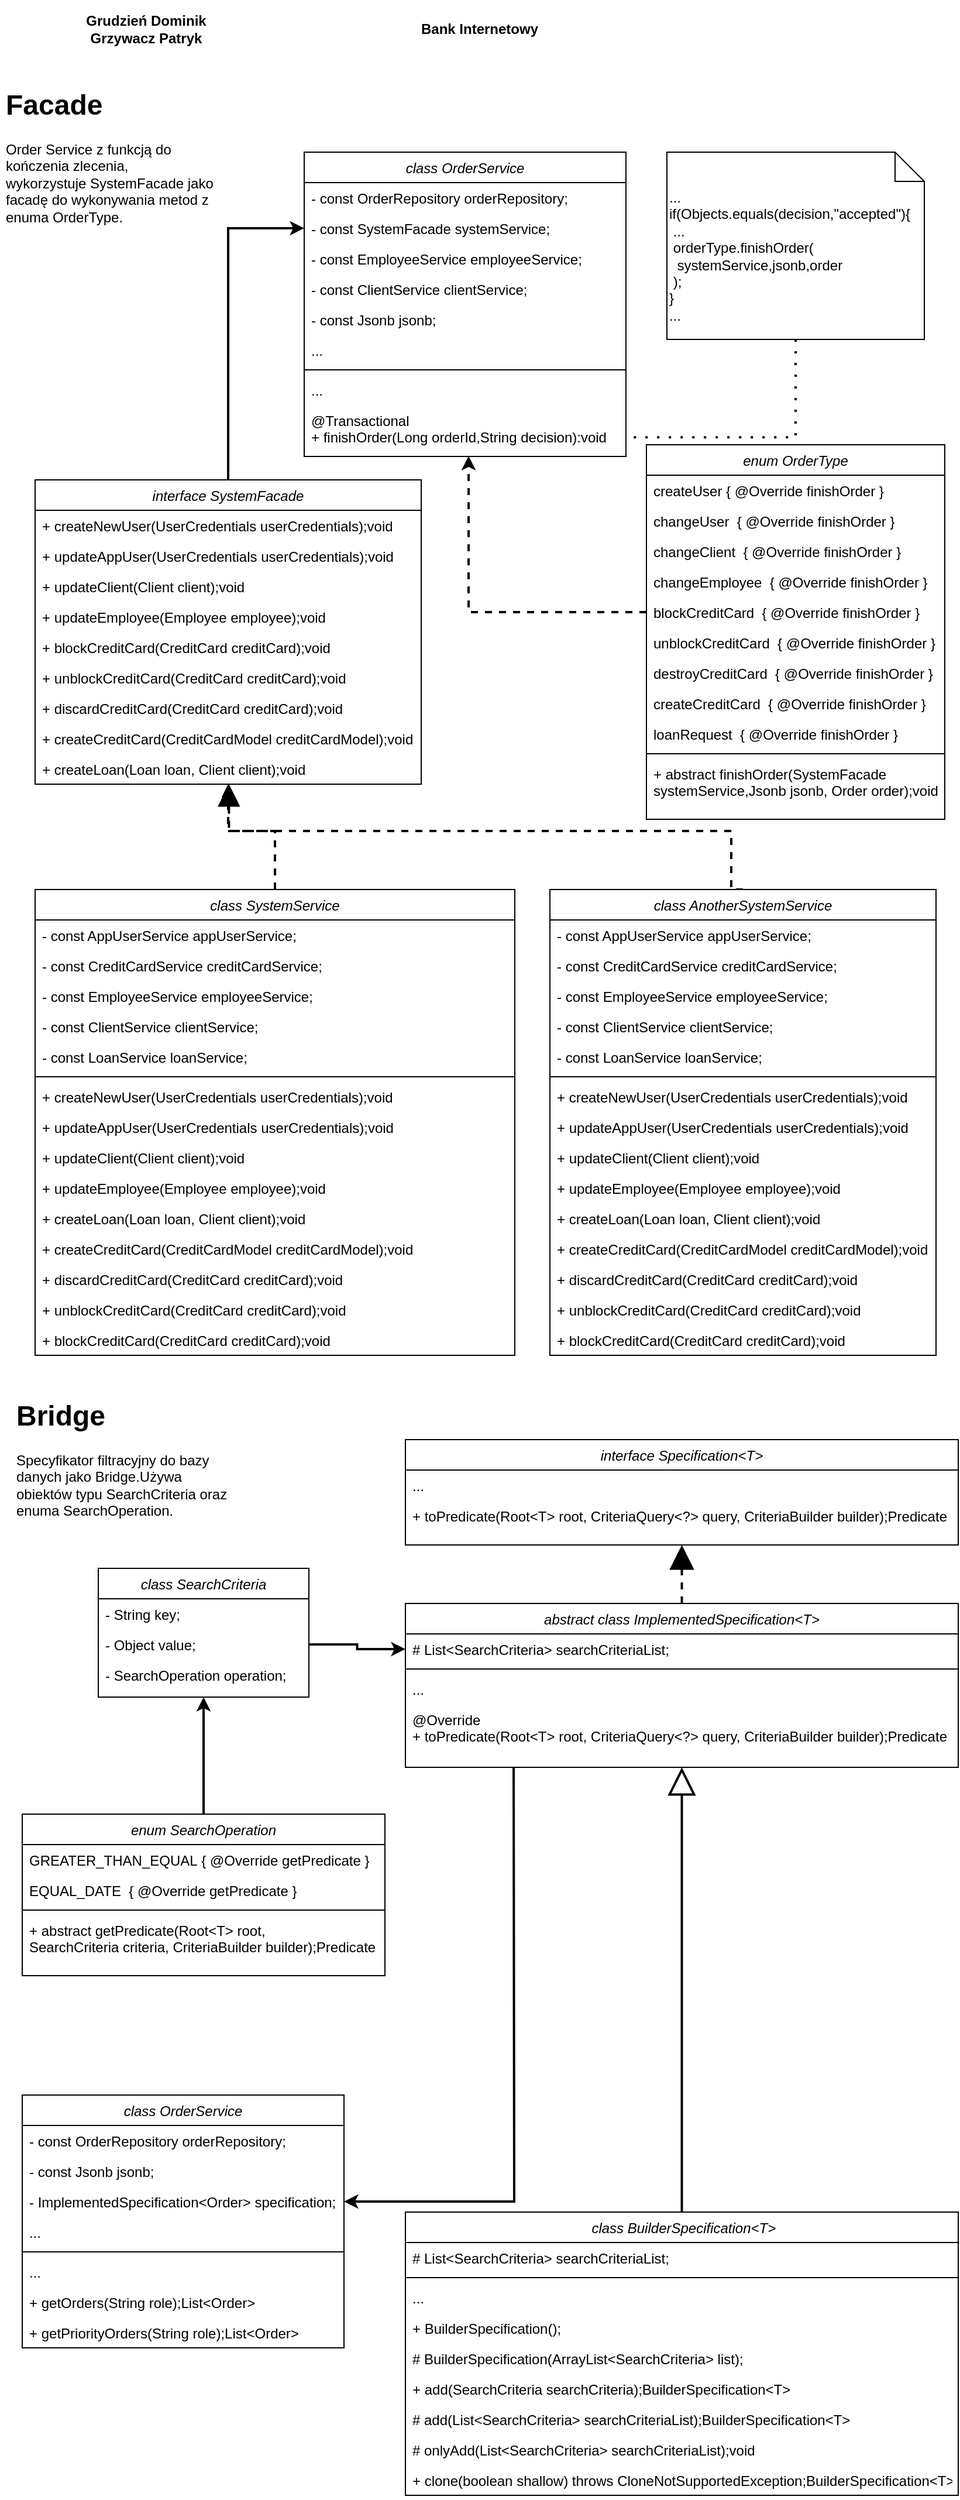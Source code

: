 <mxfile version="16.0.2" type="github">
  <diagram id="C5RBs43oDa-KdzZeNtuy" name="Page-1">
    <mxGraphModel dx="2496" dy="1354" grid="1" gridSize="10" guides="1" tooltips="1" connect="1" arrows="1" fold="1" page="1" pageScale="1" pageWidth="827" pageHeight="1169" math="0" shadow="0">
      <root>
        <mxCell id="WIyWlLk6GJQsqaUBKTNV-0" />
        <mxCell id="WIyWlLk6GJQsqaUBKTNV-1" parent="WIyWlLk6GJQsqaUBKTNV-0" />
        <mxCell id="zkfFHV4jXpPFQw0GAbJ--0" value="class OrderService" style="swimlane;fontStyle=2;align=center;verticalAlign=top;childLayout=stackLayout;horizontal=1;startSize=26;horizontalStack=0;resizeParent=1;resizeLast=0;collapsible=1;marginBottom=0;rounded=0;shadow=0;strokeWidth=1;" parent="WIyWlLk6GJQsqaUBKTNV-1" vertex="1">
          <mxGeometry x="260" y="130" width="275" height="260" as="geometry">
            <mxRectangle x="230" y="140" width="160" height="26" as="alternateBounds" />
          </mxGeometry>
        </mxCell>
        <mxCell id="zkfFHV4jXpPFQw0GAbJ--1" value="- const OrderRepository orderRepository;" style="text;align=left;verticalAlign=top;spacingLeft=4;spacingRight=4;overflow=hidden;rotatable=0;points=[[0,0.5],[1,0.5]];portConstraint=eastwest;" parent="zkfFHV4jXpPFQw0GAbJ--0" vertex="1">
          <mxGeometry y="26" width="275" height="26" as="geometry" />
        </mxCell>
        <mxCell id="zkfFHV4jXpPFQw0GAbJ--2" value="- const SystemFacade systemService;" style="text;align=left;verticalAlign=top;spacingLeft=4;spacingRight=4;overflow=hidden;rotatable=0;points=[[0,0.5],[1,0.5]];portConstraint=eastwest;rounded=0;shadow=0;html=0;" parent="zkfFHV4jXpPFQw0GAbJ--0" vertex="1">
          <mxGeometry y="52" width="275" height="26" as="geometry" />
        </mxCell>
        <mxCell id="zkfFHV4jXpPFQw0GAbJ--3" value="- const EmployeeService employeeService;" style="text;align=left;verticalAlign=top;spacingLeft=4;spacingRight=4;overflow=hidden;rotatable=0;points=[[0,0.5],[1,0.5]];portConstraint=eastwest;rounded=0;shadow=0;html=0;" parent="zkfFHV4jXpPFQw0GAbJ--0" vertex="1">
          <mxGeometry y="78" width="275" height="26" as="geometry" />
        </mxCell>
        <mxCell id="kX_GjEodEWjhaG923jzd-9" value="- const ClientService clientService;" style="text;align=left;verticalAlign=top;spacingLeft=4;spacingRight=4;overflow=hidden;rotatable=0;points=[[0,0.5],[1,0.5]];portConstraint=eastwest;rounded=0;shadow=0;html=0;" vertex="1" parent="zkfFHV4jXpPFQw0GAbJ--0">
          <mxGeometry y="104" width="275" height="26" as="geometry" />
        </mxCell>
        <mxCell id="kX_GjEodEWjhaG923jzd-10" value="- const Jsonb jsonb;" style="text;align=left;verticalAlign=top;spacingLeft=4;spacingRight=4;overflow=hidden;rotatable=0;points=[[0,0.5],[1,0.5]];portConstraint=eastwest;rounded=0;shadow=0;html=0;" vertex="1" parent="zkfFHV4jXpPFQw0GAbJ--0">
          <mxGeometry y="130" width="275" height="26" as="geometry" />
        </mxCell>
        <mxCell id="kX_GjEodEWjhaG923jzd-8" value="..." style="text;align=left;verticalAlign=top;spacingLeft=4;spacingRight=4;overflow=hidden;rotatable=0;points=[[0,0.5],[1,0.5]];portConstraint=eastwest;rounded=0;shadow=0;html=0;" vertex="1" parent="zkfFHV4jXpPFQw0GAbJ--0">
          <mxGeometry y="156" width="275" height="26" as="geometry" />
        </mxCell>
        <mxCell id="zkfFHV4jXpPFQw0GAbJ--4" value="" style="line;html=1;strokeWidth=1;align=left;verticalAlign=middle;spacingTop=-1;spacingLeft=3;spacingRight=3;rotatable=0;labelPosition=right;points=[];portConstraint=eastwest;" parent="zkfFHV4jXpPFQw0GAbJ--0" vertex="1">
          <mxGeometry y="182" width="275" height="8" as="geometry" />
        </mxCell>
        <mxCell id="zkfFHV4jXpPFQw0GAbJ--5" value="..." style="text;align=left;verticalAlign=top;spacingLeft=4;spacingRight=4;overflow=hidden;rotatable=0;points=[[0,0.5],[1,0.5]];portConstraint=eastwest;" parent="zkfFHV4jXpPFQw0GAbJ--0" vertex="1">
          <mxGeometry y="190" width="275" height="26" as="geometry" />
        </mxCell>
        <mxCell id="kX_GjEodEWjhaG923jzd-11" value="@Transactional&#xa;+ finishOrder(Long orderId,String decision):void" style="text;align=left;verticalAlign=top;spacingLeft=4;spacingRight=4;overflow=hidden;rotatable=0;points=[[0,0.5],[1,0.5]];portConstraint=eastwest;" vertex="1" parent="zkfFHV4jXpPFQw0GAbJ--0">
          <mxGeometry y="216" width="275" height="44" as="geometry" />
        </mxCell>
        <mxCell id="kX_GjEodEWjhaG923jzd-4" value="Bank Internetowy" style="text;html=1;strokeColor=none;fillColor=none;align=center;verticalAlign=middle;whiteSpace=wrap;rounded=0;fontStyle=1" vertex="1" parent="WIyWlLk6GJQsqaUBKTNV-1">
          <mxGeometry x="355" width="110" height="50" as="geometry" />
        </mxCell>
        <mxCell id="kX_GjEodEWjhaG923jzd-5" value="Grudzień Dominik&lt;br&gt;Grzywacz Patryk" style="text;html=1;strokeColor=none;fillColor=none;align=center;verticalAlign=middle;whiteSpace=wrap;rounded=0;fontStyle=1" vertex="1" parent="WIyWlLk6GJQsqaUBKTNV-1">
          <mxGeometry x="40" y="10" width="170" height="30" as="geometry" />
        </mxCell>
        <mxCell id="kX_GjEodEWjhaG923jzd-7" value="&lt;h1&gt;Facade&lt;/h1&gt;&lt;p&gt;&lt;span style=&quot;line-height: 107%&quot;&gt;Order Service z funkcją do kończenia zlecenia,&lt;br&gt;wykorzystuje SystemFacade jako facadę do wykonywania metod z enuma OrderType.&lt;/span&gt;&lt;br&gt;&lt;/p&gt;" style="text;html=1;strokeColor=none;fillColor=none;spacing=5;spacingTop=-20;whiteSpace=wrap;overflow=hidden;rounded=0;" vertex="1" parent="WIyWlLk6GJQsqaUBKTNV-1">
          <mxGeometry y="70" width="190" height="150" as="geometry" />
        </mxCell>
        <mxCell id="kX_GjEodEWjhaG923jzd-13" style="edgeStyle=orthogonalEdgeStyle;rounded=0;orthogonalLoop=1;jettySize=auto;html=1;entryX=1.004;entryY=0.628;entryDx=0;entryDy=0;entryPerimeter=0;fontSize=12;endArrow=none;endFill=0;dashed=1;dashPattern=1 4;strokeWidth=2;" edge="1" parent="WIyWlLk6GJQsqaUBKTNV-1" source="kX_GjEodEWjhaG923jzd-12" target="kX_GjEodEWjhaG923jzd-11">
          <mxGeometry relative="1" as="geometry" />
        </mxCell>
        <mxCell id="kX_GjEodEWjhaG923jzd-12" value="...&lt;br&gt;if(Objects.equals(decision,&quot;accepted&quot;){&lt;br&gt;&lt;span style=&quot;white-space: pre&quot;&gt;&lt;span style=&quot;white-space: pre&quot;&gt;	&lt;/span&gt;...&lt;br&gt;&lt;span style=&quot;white-space: pre&quot;&gt;	&lt;/span&gt;orderType.finishOrder(&lt;br/&gt;&lt;span style=&quot;white-space: pre&quot;&gt;	&lt;/span&gt;&lt;span style=&quot;white-space: pre&quot;&gt;	&lt;/span&gt;systemService,jsonb,order&lt;br/&gt;&lt;span style=&quot;white-space: pre&quot;&gt;	&lt;/span&gt;);	&lt;/span&gt;&lt;br&gt;}&lt;br&gt;..." style="shape=note2;boundedLbl=1;whiteSpace=wrap;html=1;size=25;verticalAlign=top;align=left;fontSize=12;" vertex="1" parent="WIyWlLk6GJQsqaUBKTNV-1">
          <mxGeometry x="570" y="130" width="220" height="160" as="geometry" />
        </mxCell>
        <mxCell id="kX_GjEodEWjhaG923jzd-32" style="edgeStyle=orthogonalEdgeStyle;rounded=0;orthogonalLoop=1;jettySize=auto;html=1;entryX=0;entryY=0.5;entryDx=0;entryDy=0;fontSize=12;endArrow=classic;endFill=1;strokeWidth=2;" edge="1" parent="WIyWlLk6GJQsqaUBKTNV-1" source="kX_GjEodEWjhaG923jzd-22" target="zkfFHV4jXpPFQw0GAbJ--2">
          <mxGeometry relative="1" as="geometry" />
        </mxCell>
        <mxCell id="kX_GjEodEWjhaG923jzd-22" value="interface SystemFacade" style="swimlane;fontStyle=2;align=center;verticalAlign=top;childLayout=stackLayout;horizontal=1;startSize=26;horizontalStack=0;resizeParent=1;resizeLast=0;collapsible=1;marginBottom=0;rounded=0;shadow=0;strokeWidth=1;" vertex="1" parent="WIyWlLk6GJQsqaUBKTNV-1">
          <mxGeometry x="30" y="410" width="330" height="260" as="geometry">
            <mxRectangle x="230" y="140" width="160" height="26" as="alternateBounds" />
          </mxGeometry>
        </mxCell>
        <mxCell id="kX_GjEodEWjhaG923jzd-23" value="+ createNewUser(UserCredentials userCredentials);void" style="text;align=left;verticalAlign=top;spacingLeft=4;spacingRight=4;overflow=hidden;rotatable=0;points=[[0,0.5],[1,0.5]];portConstraint=eastwest;" vertex="1" parent="kX_GjEodEWjhaG923jzd-22">
          <mxGeometry y="26" width="330" height="26" as="geometry" />
        </mxCell>
        <mxCell id="kX_GjEodEWjhaG923jzd-24" value="+ updateAppUser(UserCredentials userCredentials);void" style="text;align=left;verticalAlign=top;spacingLeft=4;spacingRight=4;overflow=hidden;rotatable=0;points=[[0,0.5],[1,0.5]];portConstraint=eastwest;rounded=0;shadow=0;html=0;" vertex="1" parent="kX_GjEodEWjhaG923jzd-22">
          <mxGeometry y="52" width="330" height="26" as="geometry" />
        </mxCell>
        <mxCell id="kX_GjEodEWjhaG923jzd-25" value="+ updateClient(Client client);void" style="text;align=left;verticalAlign=top;spacingLeft=4;spacingRight=4;overflow=hidden;rotatable=0;points=[[0,0.5],[1,0.5]];portConstraint=eastwest;rounded=0;shadow=0;html=0;" vertex="1" parent="kX_GjEodEWjhaG923jzd-22">
          <mxGeometry y="78" width="330" height="26" as="geometry" />
        </mxCell>
        <mxCell id="kX_GjEodEWjhaG923jzd-26" value="+ updateEmployee(Employee employee);void" style="text;align=left;verticalAlign=top;spacingLeft=4;spacingRight=4;overflow=hidden;rotatable=0;points=[[0,0.5],[1,0.5]];portConstraint=eastwest;rounded=0;shadow=0;html=0;" vertex="1" parent="kX_GjEodEWjhaG923jzd-22">
          <mxGeometry y="104" width="330" height="26" as="geometry" />
        </mxCell>
        <mxCell id="kX_GjEodEWjhaG923jzd-27" value="+ blockCreditCard(CreditCard creditCard);void" style="text;align=left;verticalAlign=top;spacingLeft=4;spacingRight=4;overflow=hidden;rotatable=0;points=[[0,0.5],[1,0.5]];portConstraint=eastwest;rounded=0;shadow=0;html=0;" vertex="1" parent="kX_GjEodEWjhaG923jzd-22">
          <mxGeometry y="130" width="330" height="26" as="geometry" />
        </mxCell>
        <mxCell id="kX_GjEodEWjhaG923jzd-34" value="+ unblockCreditCard(CreditCard creditCard);void" style="text;align=left;verticalAlign=top;spacingLeft=4;spacingRight=4;overflow=hidden;rotatable=0;points=[[0,0.5],[1,0.5]];portConstraint=eastwest;rounded=0;shadow=0;html=0;" vertex="1" parent="kX_GjEodEWjhaG923jzd-22">
          <mxGeometry y="156" width="330" height="26" as="geometry" />
        </mxCell>
        <mxCell id="kX_GjEodEWjhaG923jzd-35" value="+ discardCreditCard(CreditCard creditCard);void" style="text;align=left;verticalAlign=top;spacingLeft=4;spacingRight=4;overflow=hidden;rotatable=0;points=[[0,0.5],[1,0.5]];portConstraint=eastwest;rounded=0;shadow=0;html=0;" vertex="1" parent="kX_GjEodEWjhaG923jzd-22">
          <mxGeometry y="182" width="330" height="26" as="geometry" />
        </mxCell>
        <mxCell id="kX_GjEodEWjhaG923jzd-33" value="+ createCreditCard(CreditCardModel creditCardModel);void" style="text;align=left;verticalAlign=top;spacingLeft=4;spacingRight=4;overflow=hidden;rotatable=0;points=[[0,0.5],[1,0.5]];portConstraint=eastwest;rounded=0;shadow=0;html=0;" vertex="1" parent="kX_GjEodEWjhaG923jzd-22">
          <mxGeometry y="208" width="330" height="26" as="geometry" />
        </mxCell>
        <mxCell id="kX_GjEodEWjhaG923jzd-36" value="+ createLoan(Loan loan, Client client);void" style="text;align=left;verticalAlign=top;spacingLeft=4;spacingRight=4;overflow=hidden;rotatable=0;points=[[0,0.5],[1,0.5]];portConstraint=eastwest;rounded=0;shadow=0;html=0;" vertex="1" parent="kX_GjEodEWjhaG923jzd-22">
          <mxGeometry y="234" width="330" height="26" as="geometry" />
        </mxCell>
        <mxCell id="kX_GjEodEWjhaG923jzd-37" value="enum OrderType" style="swimlane;fontStyle=2;align=center;verticalAlign=top;childLayout=stackLayout;horizontal=1;startSize=26;horizontalStack=0;resizeParent=1;resizeLast=0;collapsible=1;marginBottom=0;rounded=0;shadow=0;strokeWidth=1;" vertex="1" parent="WIyWlLk6GJQsqaUBKTNV-1">
          <mxGeometry x="552.5" y="380" width="255" height="320" as="geometry">
            <mxRectangle x="230" y="140" width="160" height="26" as="alternateBounds" />
          </mxGeometry>
        </mxCell>
        <mxCell id="kX_GjEodEWjhaG923jzd-38" value="createUser { @Override finishOrder }" style="text;align=left;verticalAlign=top;spacingLeft=4;spacingRight=4;overflow=hidden;rotatable=0;points=[[0,0.5],[1,0.5]];portConstraint=eastwest;" vertex="1" parent="kX_GjEodEWjhaG923jzd-37">
          <mxGeometry y="26" width="255" height="26" as="geometry" />
        </mxCell>
        <mxCell id="kX_GjEodEWjhaG923jzd-39" value="changeUser  { @Override finishOrder }" style="text;align=left;verticalAlign=top;spacingLeft=4;spacingRight=4;overflow=hidden;rotatable=0;points=[[0,0.5],[1,0.5]];portConstraint=eastwest;rounded=0;shadow=0;html=0;" vertex="1" parent="kX_GjEodEWjhaG923jzd-37">
          <mxGeometry y="52" width="255" height="26" as="geometry" />
        </mxCell>
        <mxCell id="kX_GjEodEWjhaG923jzd-40" value="changeClient  { @Override finishOrder }" style="text;align=left;verticalAlign=top;spacingLeft=4;spacingRight=4;overflow=hidden;rotatable=0;points=[[0,0.5],[1,0.5]];portConstraint=eastwest;rounded=0;shadow=0;html=0;" vertex="1" parent="kX_GjEodEWjhaG923jzd-37">
          <mxGeometry y="78" width="255" height="26" as="geometry" />
        </mxCell>
        <mxCell id="kX_GjEodEWjhaG923jzd-41" value="changeEmployee  { @Override finishOrder }" style="text;align=left;verticalAlign=top;spacingLeft=4;spacingRight=4;overflow=hidden;rotatable=0;points=[[0,0.5],[1,0.5]];portConstraint=eastwest;rounded=0;shadow=0;html=0;" vertex="1" parent="kX_GjEodEWjhaG923jzd-37">
          <mxGeometry y="104" width="255" height="26" as="geometry" />
        </mxCell>
        <mxCell id="kX_GjEodEWjhaG923jzd-42" value="blockCreditCard  { @Override finishOrder }" style="text;align=left;verticalAlign=top;spacingLeft=4;spacingRight=4;overflow=hidden;rotatable=0;points=[[0,0.5],[1,0.5]];portConstraint=eastwest;rounded=0;shadow=0;html=0;" vertex="1" parent="kX_GjEodEWjhaG923jzd-37">
          <mxGeometry y="130" width="255" height="26" as="geometry" />
        </mxCell>
        <mxCell id="kX_GjEodEWjhaG923jzd-43" value="unblockCreditCard  { @Override finishOrder }" style="text;align=left;verticalAlign=top;spacingLeft=4;spacingRight=4;overflow=hidden;rotatable=0;points=[[0,0.5],[1,0.5]];portConstraint=eastwest;rounded=0;shadow=0;html=0;" vertex="1" parent="kX_GjEodEWjhaG923jzd-37">
          <mxGeometry y="156" width="255" height="26" as="geometry" />
        </mxCell>
        <mxCell id="kX_GjEodEWjhaG923jzd-44" value="destroyCreditCard  { @Override finishOrder }" style="text;align=left;verticalAlign=top;spacingLeft=4;spacingRight=4;overflow=hidden;rotatable=0;points=[[0,0.5],[1,0.5]];portConstraint=eastwest;rounded=0;shadow=0;html=0;" vertex="1" parent="kX_GjEodEWjhaG923jzd-37">
          <mxGeometry y="182" width="255" height="26" as="geometry" />
        </mxCell>
        <mxCell id="kX_GjEodEWjhaG923jzd-45" value="createCreditCard  { @Override finishOrder }" style="text;align=left;verticalAlign=top;spacingLeft=4;spacingRight=4;overflow=hidden;rotatable=0;points=[[0,0.5],[1,0.5]];portConstraint=eastwest;rounded=0;shadow=0;html=0;" vertex="1" parent="kX_GjEodEWjhaG923jzd-37">
          <mxGeometry y="208" width="255" height="26" as="geometry" />
        </mxCell>
        <mxCell id="kX_GjEodEWjhaG923jzd-46" value="loanRequest  { @Override finishOrder }" style="text;align=left;verticalAlign=top;spacingLeft=4;spacingRight=4;overflow=hidden;rotatable=0;points=[[0,0.5],[1,0.5]];portConstraint=eastwest;rounded=0;shadow=0;html=0;" vertex="1" parent="kX_GjEodEWjhaG923jzd-37">
          <mxGeometry y="234" width="255" height="26" as="geometry" />
        </mxCell>
        <mxCell id="kX_GjEodEWjhaG923jzd-47" value="" style="line;html=1;strokeWidth=1;align=left;verticalAlign=middle;spacingTop=-1;spacingLeft=3;spacingRight=3;rotatable=0;labelPosition=right;points=[];portConstraint=eastwest;" vertex="1" parent="kX_GjEodEWjhaG923jzd-37">
          <mxGeometry y="260" width="255" height="8" as="geometry" />
        </mxCell>
        <mxCell id="kX_GjEodEWjhaG923jzd-48" value="+ abstract finishOrder(SystemFacade &#xa;systemService,Jsonb jsonb, Order order);void" style="text;align=left;verticalAlign=top;spacingLeft=4;spacingRight=4;overflow=hidden;rotatable=0;points=[[0,0.5],[1,0.5]];portConstraint=eastwest;rounded=0;shadow=0;html=0;" vertex="1" parent="kX_GjEodEWjhaG923jzd-37">
          <mxGeometry y="268" width="255" height="52" as="geometry" />
        </mxCell>
        <mxCell id="kX_GjEodEWjhaG923jzd-50" style="edgeStyle=orthogonalEdgeStyle;rounded=0;orthogonalLoop=1;jettySize=auto;html=1;entryX=0.511;entryY=0.99;entryDx=0;entryDy=0;entryPerimeter=0;fontSize=12;endArrow=classic;endFill=1;dashed=1;strokeWidth=2;" edge="1" parent="WIyWlLk6GJQsqaUBKTNV-1" source="kX_GjEodEWjhaG923jzd-42" target="kX_GjEodEWjhaG923jzd-11">
          <mxGeometry relative="1" as="geometry" />
        </mxCell>
        <mxCell id="kX_GjEodEWjhaG923jzd-61" style="edgeStyle=orthogonalEdgeStyle;rounded=0;orthogonalLoop=1;jettySize=auto;html=1;dashed=1;fontSize=12;endArrow=block;endFill=1;strokeWidth=2;" edge="1" parent="WIyWlLk6GJQsqaUBKTNV-1" source="kX_GjEodEWjhaG923jzd-51" target="kX_GjEodEWjhaG923jzd-22">
          <mxGeometry relative="1" as="geometry">
            <Array as="points">
              <mxPoint x="235" y="710" />
              <mxPoint x="195" y="710" />
            </Array>
          </mxGeometry>
        </mxCell>
        <mxCell id="kX_GjEodEWjhaG923jzd-51" value="class SystemService" style="swimlane;fontStyle=2;align=center;verticalAlign=top;childLayout=stackLayout;horizontal=1;startSize=26;horizontalStack=0;resizeParent=1;resizeLast=0;collapsible=1;marginBottom=0;rounded=0;shadow=0;strokeWidth=1;" vertex="1" parent="WIyWlLk6GJQsqaUBKTNV-1">
          <mxGeometry x="30" y="760" width="410" height="398" as="geometry">
            <mxRectangle x="230" y="140" width="160" height="26" as="alternateBounds" />
          </mxGeometry>
        </mxCell>
        <mxCell id="kX_GjEodEWjhaG923jzd-52" value="- const AppUserService appUserService;" style="text;align=left;verticalAlign=top;spacingLeft=4;spacingRight=4;overflow=hidden;rotatable=0;points=[[0,0.5],[1,0.5]];portConstraint=eastwest;" vertex="1" parent="kX_GjEodEWjhaG923jzd-51">
          <mxGeometry y="26" width="410" height="26" as="geometry" />
        </mxCell>
        <mxCell id="kX_GjEodEWjhaG923jzd-53" value="- const CreditCardService creditCardService;" style="text;align=left;verticalAlign=top;spacingLeft=4;spacingRight=4;overflow=hidden;rotatable=0;points=[[0,0.5],[1,0.5]];portConstraint=eastwest;rounded=0;shadow=0;html=0;" vertex="1" parent="kX_GjEodEWjhaG923jzd-51">
          <mxGeometry y="52" width="410" height="26" as="geometry" />
        </mxCell>
        <mxCell id="kX_GjEodEWjhaG923jzd-54" value="- const EmployeeService employeeService;" style="text;align=left;verticalAlign=top;spacingLeft=4;spacingRight=4;overflow=hidden;rotatable=0;points=[[0,0.5],[1,0.5]];portConstraint=eastwest;rounded=0;shadow=0;html=0;" vertex="1" parent="kX_GjEodEWjhaG923jzd-51">
          <mxGeometry y="78" width="410" height="26" as="geometry" />
        </mxCell>
        <mxCell id="kX_GjEodEWjhaG923jzd-55" value="- const ClientService clientService;" style="text;align=left;verticalAlign=top;spacingLeft=4;spacingRight=4;overflow=hidden;rotatable=0;points=[[0,0.5],[1,0.5]];portConstraint=eastwest;rounded=0;shadow=0;html=0;" vertex="1" parent="kX_GjEodEWjhaG923jzd-51">
          <mxGeometry y="104" width="410" height="26" as="geometry" />
        </mxCell>
        <mxCell id="kX_GjEodEWjhaG923jzd-56" value="- const LoanService loanService;" style="text;align=left;verticalAlign=top;spacingLeft=4;spacingRight=4;overflow=hidden;rotatable=0;points=[[0,0.5],[1,0.5]];portConstraint=eastwest;rounded=0;shadow=0;html=0;" vertex="1" parent="kX_GjEodEWjhaG923jzd-51">
          <mxGeometry y="130" width="410" height="26" as="geometry" />
        </mxCell>
        <mxCell id="kX_GjEodEWjhaG923jzd-58" value="" style="line;html=1;strokeWidth=1;align=left;verticalAlign=middle;spacingTop=-1;spacingLeft=3;spacingRight=3;rotatable=0;labelPosition=right;points=[];portConstraint=eastwest;" vertex="1" parent="kX_GjEodEWjhaG923jzd-51">
          <mxGeometry y="156" width="410" height="8" as="geometry" />
        </mxCell>
        <mxCell id="kX_GjEodEWjhaG923jzd-62" value="+ createNewUser(UserCredentials userCredentials);void" style="text;align=left;verticalAlign=top;spacingLeft=4;spacingRight=4;overflow=hidden;rotatable=0;points=[[0,0.5],[1,0.5]];portConstraint=eastwest;" vertex="1" parent="kX_GjEodEWjhaG923jzd-51">
          <mxGeometry y="164" width="410" height="26" as="geometry" />
        </mxCell>
        <mxCell id="kX_GjEodEWjhaG923jzd-63" value="+ updateAppUser(UserCredentials userCredentials);void" style="text;align=left;verticalAlign=top;spacingLeft=4;spacingRight=4;overflow=hidden;rotatable=0;points=[[0,0.5],[1,0.5]];portConstraint=eastwest;rounded=0;shadow=0;html=0;" vertex="1" parent="kX_GjEodEWjhaG923jzd-51">
          <mxGeometry y="190" width="410" height="26" as="geometry" />
        </mxCell>
        <mxCell id="kX_GjEodEWjhaG923jzd-64" value="+ updateClient(Client client);void" style="text;align=left;verticalAlign=top;spacingLeft=4;spacingRight=4;overflow=hidden;rotatable=0;points=[[0,0.5],[1,0.5]];portConstraint=eastwest;rounded=0;shadow=0;html=0;" vertex="1" parent="kX_GjEodEWjhaG923jzd-51">
          <mxGeometry y="216" width="410" height="26" as="geometry" />
        </mxCell>
        <mxCell id="kX_GjEodEWjhaG923jzd-65" value="+ updateEmployee(Employee employee);void" style="text;align=left;verticalAlign=top;spacingLeft=4;spacingRight=4;overflow=hidden;rotatable=0;points=[[0,0.5],[1,0.5]];portConstraint=eastwest;rounded=0;shadow=0;html=0;" vertex="1" parent="kX_GjEodEWjhaG923jzd-51">
          <mxGeometry y="242" width="410" height="26" as="geometry" />
        </mxCell>
        <mxCell id="kX_GjEodEWjhaG923jzd-70" value="+ createLoan(Loan loan, Client client);void" style="text;align=left;verticalAlign=top;spacingLeft=4;spacingRight=4;overflow=hidden;rotatable=0;points=[[0,0.5],[1,0.5]];portConstraint=eastwest;rounded=0;shadow=0;html=0;" vertex="1" parent="kX_GjEodEWjhaG923jzd-51">
          <mxGeometry y="268" width="410" height="26" as="geometry" />
        </mxCell>
        <mxCell id="kX_GjEodEWjhaG923jzd-69" value="+ createCreditCard(CreditCardModel creditCardModel);void" style="text;align=left;verticalAlign=top;spacingLeft=4;spacingRight=4;overflow=hidden;rotatable=0;points=[[0,0.5],[1,0.5]];portConstraint=eastwest;rounded=0;shadow=0;html=0;" vertex="1" parent="kX_GjEodEWjhaG923jzd-51">
          <mxGeometry y="294" width="410" height="26" as="geometry" />
        </mxCell>
        <mxCell id="kX_GjEodEWjhaG923jzd-68" value="+ discardCreditCard(CreditCard creditCard);void" style="text;align=left;verticalAlign=top;spacingLeft=4;spacingRight=4;overflow=hidden;rotatable=0;points=[[0,0.5],[1,0.5]];portConstraint=eastwest;rounded=0;shadow=0;html=0;" vertex="1" parent="kX_GjEodEWjhaG923jzd-51">
          <mxGeometry y="320" width="410" height="26" as="geometry" />
        </mxCell>
        <mxCell id="kX_GjEodEWjhaG923jzd-67" value="+ unblockCreditCard(CreditCard creditCard);void" style="text;align=left;verticalAlign=top;spacingLeft=4;spacingRight=4;overflow=hidden;rotatable=0;points=[[0,0.5],[1,0.5]];portConstraint=eastwest;rounded=0;shadow=0;html=0;" vertex="1" parent="kX_GjEodEWjhaG923jzd-51">
          <mxGeometry y="346" width="410" height="26" as="geometry" />
        </mxCell>
        <mxCell id="kX_GjEodEWjhaG923jzd-66" value="+ blockCreditCard(CreditCard creditCard);void" style="text;align=left;verticalAlign=top;spacingLeft=4;spacingRight=4;overflow=hidden;rotatable=0;points=[[0,0.5],[1,0.5]];portConstraint=eastwest;rounded=0;shadow=0;html=0;" vertex="1" parent="kX_GjEodEWjhaG923jzd-51">
          <mxGeometry y="372" width="410" height="26" as="geometry" />
        </mxCell>
        <mxCell id="kX_GjEodEWjhaG923jzd-87" style="edgeStyle=orthogonalEdgeStyle;rounded=0;orthogonalLoop=1;jettySize=auto;html=1;exitX=0.5;exitY=0;exitDx=0;exitDy=0;entryX=0.502;entryY=1;entryDx=0;entryDy=0;entryPerimeter=0;dashed=1;fontSize=12;endArrow=block;endFill=1;strokeWidth=2;endSize=14;" edge="1" parent="WIyWlLk6GJQsqaUBKTNV-1" source="kX_GjEodEWjhaG923jzd-71" target="kX_GjEodEWjhaG923jzd-36">
          <mxGeometry relative="1" as="geometry">
            <Array as="points">
              <mxPoint x="625" y="710" />
              <mxPoint x="196" y="710" />
            </Array>
          </mxGeometry>
        </mxCell>
        <mxCell id="kX_GjEodEWjhaG923jzd-71" value="class AnotherSystemService" style="swimlane;fontStyle=2;align=center;verticalAlign=top;childLayout=stackLayout;horizontal=1;startSize=26;horizontalStack=0;resizeParent=1;resizeLast=0;collapsible=1;marginBottom=0;rounded=0;shadow=0;strokeWidth=1;" vertex="1" parent="WIyWlLk6GJQsqaUBKTNV-1">
          <mxGeometry x="470" y="760" width="330" height="398" as="geometry">
            <mxRectangle x="230" y="140" width="160" height="26" as="alternateBounds" />
          </mxGeometry>
        </mxCell>
        <mxCell id="kX_GjEodEWjhaG923jzd-72" value="- const AppUserService appUserService;" style="text;align=left;verticalAlign=top;spacingLeft=4;spacingRight=4;overflow=hidden;rotatable=0;points=[[0,0.5],[1,0.5]];portConstraint=eastwest;" vertex="1" parent="kX_GjEodEWjhaG923jzd-71">
          <mxGeometry y="26" width="330" height="26" as="geometry" />
        </mxCell>
        <mxCell id="kX_GjEodEWjhaG923jzd-73" value="- const CreditCardService creditCardService;" style="text;align=left;verticalAlign=top;spacingLeft=4;spacingRight=4;overflow=hidden;rotatable=0;points=[[0,0.5],[1,0.5]];portConstraint=eastwest;rounded=0;shadow=0;html=0;" vertex="1" parent="kX_GjEodEWjhaG923jzd-71">
          <mxGeometry y="52" width="330" height="26" as="geometry" />
        </mxCell>
        <mxCell id="kX_GjEodEWjhaG923jzd-74" value="- const EmployeeService employeeService;" style="text;align=left;verticalAlign=top;spacingLeft=4;spacingRight=4;overflow=hidden;rotatable=0;points=[[0,0.5],[1,0.5]];portConstraint=eastwest;rounded=0;shadow=0;html=0;" vertex="1" parent="kX_GjEodEWjhaG923jzd-71">
          <mxGeometry y="78" width="330" height="26" as="geometry" />
        </mxCell>
        <mxCell id="kX_GjEodEWjhaG923jzd-75" value="- const ClientService clientService;" style="text;align=left;verticalAlign=top;spacingLeft=4;spacingRight=4;overflow=hidden;rotatable=0;points=[[0,0.5],[1,0.5]];portConstraint=eastwest;rounded=0;shadow=0;html=0;" vertex="1" parent="kX_GjEodEWjhaG923jzd-71">
          <mxGeometry y="104" width="330" height="26" as="geometry" />
        </mxCell>
        <mxCell id="kX_GjEodEWjhaG923jzd-76" value="- const LoanService loanService;" style="text;align=left;verticalAlign=top;spacingLeft=4;spacingRight=4;overflow=hidden;rotatable=0;points=[[0,0.5],[1,0.5]];portConstraint=eastwest;rounded=0;shadow=0;html=0;" vertex="1" parent="kX_GjEodEWjhaG923jzd-71">
          <mxGeometry y="130" width="330" height="26" as="geometry" />
        </mxCell>
        <mxCell id="kX_GjEodEWjhaG923jzd-77" value="" style="line;html=1;strokeWidth=1;align=left;verticalAlign=middle;spacingTop=-1;spacingLeft=3;spacingRight=3;rotatable=0;labelPosition=right;points=[];portConstraint=eastwest;" vertex="1" parent="kX_GjEodEWjhaG923jzd-71">
          <mxGeometry y="156" width="330" height="8" as="geometry" />
        </mxCell>
        <mxCell id="kX_GjEodEWjhaG923jzd-78" value="+ createNewUser(UserCredentials userCredentials);void" style="text;align=left;verticalAlign=top;spacingLeft=4;spacingRight=4;overflow=hidden;rotatable=0;points=[[0,0.5],[1,0.5]];portConstraint=eastwest;" vertex="1" parent="kX_GjEodEWjhaG923jzd-71">
          <mxGeometry y="164" width="330" height="26" as="geometry" />
        </mxCell>
        <mxCell id="kX_GjEodEWjhaG923jzd-79" value="+ updateAppUser(UserCredentials userCredentials);void" style="text;align=left;verticalAlign=top;spacingLeft=4;spacingRight=4;overflow=hidden;rotatable=0;points=[[0,0.5],[1,0.5]];portConstraint=eastwest;rounded=0;shadow=0;html=0;" vertex="1" parent="kX_GjEodEWjhaG923jzd-71">
          <mxGeometry y="190" width="330" height="26" as="geometry" />
        </mxCell>
        <mxCell id="kX_GjEodEWjhaG923jzd-80" value="+ updateClient(Client client);void" style="text;align=left;verticalAlign=top;spacingLeft=4;spacingRight=4;overflow=hidden;rotatable=0;points=[[0,0.5],[1,0.5]];portConstraint=eastwest;rounded=0;shadow=0;html=0;" vertex="1" parent="kX_GjEodEWjhaG923jzd-71">
          <mxGeometry y="216" width="330" height="26" as="geometry" />
        </mxCell>
        <mxCell id="kX_GjEodEWjhaG923jzd-81" value="+ updateEmployee(Employee employee);void" style="text;align=left;verticalAlign=top;spacingLeft=4;spacingRight=4;overflow=hidden;rotatable=0;points=[[0,0.5],[1,0.5]];portConstraint=eastwest;rounded=0;shadow=0;html=0;" vertex="1" parent="kX_GjEodEWjhaG923jzd-71">
          <mxGeometry y="242" width="330" height="26" as="geometry" />
        </mxCell>
        <mxCell id="kX_GjEodEWjhaG923jzd-82" value="+ createLoan(Loan loan, Client client);void" style="text;align=left;verticalAlign=top;spacingLeft=4;spacingRight=4;overflow=hidden;rotatable=0;points=[[0,0.5],[1,0.5]];portConstraint=eastwest;rounded=0;shadow=0;html=0;" vertex="1" parent="kX_GjEodEWjhaG923jzd-71">
          <mxGeometry y="268" width="330" height="26" as="geometry" />
        </mxCell>
        <mxCell id="kX_GjEodEWjhaG923jzd-83" value="+ createCreditCard(CreditCardModel creditCardModel);void" style="text;align=left;verticalAlign=top;spacingLeft=4;spacingRight=4;overflow=hidden;rotatable=0;points=[[0,0.5],[1,0.5]];portConstraint=eastwest;rounded=0;shadow=0;html=0;" vertex="1" parent="kX_GjEodEWjhaG923jzd-71">
          <mxGeometry y="294" width="330" height="26" as="geometry" />
        </mxCell>
        <mxCell id="kX_GjEodEWjhaG923jzd-84" value="+ discardCreditCard(CreditCard creditCard);void" style="text;align=left;verticalAlign=top;spacingLeft=4;spacingRight=4;overflow=hidden;rotatable=0;points=[[0,0.5],[1,0.5]];portConstraint=eastwest;rounded=0;shadow=0;html=0;" vertex="1" parent="kX_GjEodEWjhaG923jzd-71">
          <mxGeometry y="320" width="330" height="26" as="geometry" />
        </mxCell>
        <mxCell id="kX_GjEodEWjhaG923jzd-85" value="+ unblockCreditCard(CreditCard creditCard);void" style="text;align=left;verticalAlign=top;spacingLeft=4;spacingRight=4;overflow=hidden;rotatable=0;points=[[0,0.5],[1,0.5]];portConstraint=eastwest;rounded=0;shadow=0;html=0;" vertex="1" parent="kX_GjEodEWjhaG923jzd-71">
          <mxGeometry y="346" width="330" height="26" as="geometry" />
        </mxCell>
        <mxCell id="kX_GjEodEWjhaG923jzd-86" value="+ blockCreditCard(CreditCard creditCard);void" style="text;align=left;verticalAlign=top;spacingLeft=4;spacingRight=4;overflow=hidden;rotatable=0;points=[[0,0.5],[1,0.5]];portConstraint=eastwest;rounded=0;shadow=0;html=0;" vertex="1" parent="kX_GjEodEWjhaG923jzd-71">
          <mxGeometry y="372" width="330" height="26" as="geometry" />
        </mxCell>
        <mxCell id="kX_GjEodEWjhaG923jzd-88" value="&lt;h1&gt;Bridge&lt;/h1&gt;&lt;p class=&quot;MsoNormal&quot;&gt;Specyfikator filtracyjny do bazy danych jako Bridge.&lt;span&gt;Używa obiektów typu SearchCriteria oraz enuma&amp;nbsp;&lt;/span&gt;&lt;span&gt;SearchOperation.&lt;/span&gt;&lt;/p&gt;" style="text;html=1;strokeColor=none;fillColor=none;spacing=5;spacingTop=-20;whiteSpace=wrap;overflow=hidden;rounded=0;fontFamily=Helvetica;" vertex="1" parent="WIyWlLk6GJQsqaUBKTNV-1">
          <mxGeometry x="9" y="1190" width="190" height="150" as="geometry" />
        </mxCell>
        <mxCell id="kX_GjEodEWjhaG923jzd-89" value="class OrderService" style="swimlane;fontStyle=2;align=center;verticalAlign=top;childLayout=stackLayout;horizontal=1;startSize=26;horizontalStack=0;resizeParent=1;resizeLast=0;collapsible=1;marginBottom=0;rounded=0;shadow=0;strokeWidth=1;" vertex="1" parent="WIyWlLk6GJQsqaUBKTNV-1">
          <mxGeometry x="19" y="1790" width="275" height="216" as="geometry">
            <mxRectangle x="230" y="140" width="160" height="26" as="alternateBounds" />
          </mxGeometry>
        </mxCell>
        <mxCell id="kX_GjEodEWjhaG923jzd-90" value="- const OrderRepository orderRepository;" style="text;align=left;verticalAlign=top;spacingLeft=4;spacingRight=4;overflow=hidden;rotatable=0;points=[[0,0.5],[1,0.5]];portConstraint=eastwest;" vertex="1" parent="kX_GjEodEWjhaG923jzd-89">
          <mxGeometry y="26" width="275" height="26" as="geometry" />
        </mxCell>
        <mxCell id="kX_GjEodEWjhaG923jzd-94" value="- const Jsonb jsonb;" style="text;align=left;verticalAlign=top;spacingLeft=4;spacingRight=4;overflow=hidden;rotatable=0;points=[[0,0.5],[1,0.5]];portConstraint=eastwest;rounded=0;shadow=0;html=0;" vertex="1" parent="kX_GjEodEWjhaG923jzd-89">
          <mxGeometry y="52" width="275" height="26" as="geometry" />
        </mxCell>
        <mxCell id="kX_GjEodEWjhaG923jzd-102" value="- ImplementedSpecification&lt;Order&gt; specification;" style="text;align=left;verticalAlign=top;spacingLeft=4;spacingRight=4;overflow=hidden;rotatable=0;points=[[0,0.5],[1,0.5]];portConstraint=eastwest;rounded=0;shadow=0;html=0;" vertex="1" parent="kX_GjEodEWjhaG923jzd-89">
          <mxGeometry y="78" width="275" height="26" as="geometry" />
        </mxCell>
        <mxCell id="kX_GjEodEWjhaG923jzd-95" value="..." style="text;align=left;verticalAlign=top;spacingLeft=4;spacingRight=4;overflow=hidden;rotatable=0;points=[[0,0.5],[1,0.5]];portConstraint=eastwest;rounded=0;shadow=0;html=0;" vertex="1" parent="kX_GjEodEWjhaG923jzd-89">
          <mxGeometry y="104" width="275" height="26" as="geometry" />
        </mxCell>
        <mxCell id="kX_GjEodEWjhaG923jzd-96" value="" style="line;html=1;strokeWidth=1;align=left;verticalAlign=middle;spacingTop=-1;spacingLeft=3;spacingRight=3;rotatable=0;labelPosition=right;points=[];portConstraint=eastwest;" vertex="1" parent="kX_GjEodEWjhaG923jzd-89">
          <mxGeometry y="130" width="275" height="8" as="geometry" />
        </mxCell>
        <mxCell id="kX_GjEodEWjhaG923jzd-97" value="..." style="text;align=left;verticalAlign=top;spacingLeft=4;spacingRight=4;overflow=hidden;rotatable=0;points=[[0,0.5],[1,0.5]];portConstraint=eastwest;" vertex="1" parent="kX_GjEodEWjhaG923jzd-89">
          <mxGeometry y="138" width="275" height="26" as="geometry" />
        </mxCell>
        <mxCell id="kX_GjEodEWjhaG923jzd-99" value="+ getOrders(String role);List&lt;Order&gt;" style="text;align=left;verticalAlign=top;spacingLeft=4;spacingRight=4;overflow=hidden;rotatable=0;points=[[0,0.5],[1,0.5]];portConstraint=eastwest;" vertex="1" parent="kX_GjEodEWjhaG923jzd-89">
          <mxGeometry y="164" width="275" height="26" as="geometry" />
        </mxCell>
        <mxCell id="kX_GjEodEWjhaG923jzd-101" value="+ getPriorityOrders(String role);List&lt;Order&gt;" style="text;align=left;verticalAlign=top;spacingLeft=4;spacingRight=4;overflow=hidden;rotatable=0;points=[[0,0.5],[1,0.5]];portConstraint=eastwest;" vertex="1" parent="kX_GjEodEWjhaG923jzd-89">
          <mxGeometry y="190" width="275" height="26" as="geometry" />
        </mxCell>
        <mxCell id="kX_GjEodEWjhaG923jzd-103" value="interface Specification&lt;T&gt;" style="swimlane;fontStyle=2;align=center;verticalAlign=top;childLayout=stackLayout;horizontal=1;startSize=26;horizontalStack=0;resizeParent=1;resizeLast=0;collapsible=1;marginBottom=0;rounded=0;shadow=0;strokeWidth=1;" vertex="1" parent="WIyWlLk6GJQsqaUBKTNV-1">
          <mxGeometry x="346.5" y="1230" width="472.5" height="90" as="geometry">
            <mxRectangle x="230" y="140" width="160" height="26" as="alternateBounds" />
          </mxGeometry>
        </mxCell>
        <mxCell id="kX_GjEodEWjhaG923jzd-104" value="..." style="text;align=left;verticalAlign=top;spacingLeft=4;spacingRight=4;overflow=hidden;rotatable=0;points=[[0,0.5],[1,0.5]];portConstraint=eastwest;" vertex="1" parent="kX_GjEodEWjhaG923jzd-103">
          <mxGeometry y="26" width="472.5" height="26" as="geometry" />
        </mxCell>
        <mxCell id="kX_GjEodEWjhaG923jzd-105" value="+ toPredicate(Root&lt;T&gt; root, CriteriaQuery&lt;?&gt; query, CriteriaBuilder builder);Predicate" style="text;align=left;verticalAlign=top;spacingLeft=4;spacingRight=4;overflow=hidden;rotatable=0;points=[[0,0.5],[1,0.5]];portConstraint=eastwest;rounded=0;shadow=0;html=0;" vertex="1" parent="kX_GjEodEWjhaG923jzd-103">
          <mxGeometry y="52" width="472.5" height="26" as="geometry" />
        </mxCell>
        <mxCell id="kX_GjEodEWjhaG923jzd-118" style="edgeStyle=orthogonalEdgeStyle;rounded=0;orthogonalLoop=1;jettySize=auto;html=1;exitX=0.5;exitY=0;exitDx=0;exitDy=0;entryX=0.5;entryY=1;entryDx=0;entryDy=0;dashed=1;fontFamily=Helvetica;fontSize=12;endArrow=block;endFill=1;strokeWidth=2;endSize=16;" edge="1" parent="WIyWlLk6GJQsqaUBKTNV-1" source="kX_GjEodEWjhaG923jzd-113" target="kX_GjEodEWjhaG923jzd-103">
          <mxGeometry relative="1" as="geometry" />
        </mxCell>
        <mxCell id="kX_GjEodEWjhaG923jzd-119" style="edgeStyle=orthogonalEdgeStyle;rounded=0;orthogonalLoop=1;jettySize=auto;html=1;entryX=1;entryY=0.5;entryDx=0;entryDy=0;fontFamily=Helvetica;fontSize=12;endArrow=classic;endFill=1;strokeWidth=2;" edge="1" parent="WIyWlLk6GJQsqaUBKTNV-1" target="kX_GjEodEWjhaG923jzd-102">
          <mxGeometry relative="1" as="geometry">
            <mxPoint x="439" y="1510" as="sourcePoint" />
          </mxGeometry>
        </mxCell>
        <mxCell id="kX_GjEodEWjhaG923jzd-113" value="abstract class ImplementedSpecification&lt;T&gt;" style="swimlane;fontStyle=2;align=center;verticalAlign=top;childLayout=stackLayout;horizontal=1;startSize=26;horizontalStack=0;resizeParent=1;resizeLast=0;collapsible=1;marginBottom=0;rounded=0;shadow=0;strokeWidth=1;" vertex="1" parent="WIyWlLk6GJQsqaUBKTNV-1">
          <mxGeometry x="346.5" y="1370" width="472.5" height="140" as="geometry">
            <mxRectangle x="230" y="140" width="160" height="26" as="alternateBounds" />
          </mxGeometry>
        </mxCell>
        <mxCell id="kX_GjEodEWjhaG923jzd-117" value="# List&lt;SearchCriteria&gt; searchCriteriaList;" style="text;align=left;verticalAlign=top;spacingLeft=4;spacingRight=4;overflow=hidden;rotatable=0;points=[[0,0.5],[1,0.5]];portConstraint=eastwest;" vertex="1" parent="kX_GjEodEWjhaG923jzd-113">
          <mxGeometry y="26" width="472.5" height="26" as="geometry" />
        </mxCell>
        <mxCell id="kX_GjEodEWjhaG923jzd-116" value="" style="line;html=1;strokeWidth=1;align=left;verticalAlign=middle;spacingTop=-1;spacingLeft=3;spacingRight=3;rotatable=0;labelPosition=right;points=[];portConstraint=eastwest;" vertex="1" parent="kX_GjEodEWjhaG923jzd-113">
          <mxGeometry y="52" width="472.5" height="8" as="geometry" />
        </mxCell>
        <mxCell id="kX_GjEodEWjhaG923jzd-114" value="..." style="text;align=left;verticalAlign=top;spacingLeft=4;spacingRight=4;overflow=hidden;rotatable=0;points=[[0,0.5],[1,0.5]];portConstraint=eastwest;" vertex="1" parent="kX_GjEodEWjhaG923jzd-113">
          <mxGeometry y="60" width="472.5" height="26" as="geometry" />
        </mxCell>
        <mxCell id="kX_GjEodEWjhaG923jzd-115" value="@Override&#xa;+ toPredicate(Root&lt;T&gt; root, CriteriaQuery&lt;?&gt; query, CriteriaBuilder builder);Predicate" style="text;align=left;verticalAlign=top;spacingLeft=4;spacingRight=4;overflow=hidden;rotatable=0;points=[[0,0.5],[1,0.5]];portConstraint=eastwest;rounded=0;shadow=0;html=0;" vertex="1" parent="kX_GjEodEWjhaG923jzd-113">
          <mxGeometry y="86" width="472.5" height="54" as="geometry" />
        </mxCell>
        <mxCell id="kX_GjEodEWjhaG923jzd-120" value="class SearchCriteria" style="swimlane;fontStyle=2;align=center;verticalAlign=top;childLayout=stackLayout;horizontal=1;startSize=26;horizontalStack=0;resizeParent=1;resizeLast=0;collapsible=1;marginBottom=0;rounded=0;shadow=0;strokeWidth=1;" vertex="1" parent="WIyWlLk6GJQsqaUBKTNV-1">
          <mxGeometry x="84" y="1340" width="180" height="110" as="geometry">
            <mxRectangle x="230" y="140" width="160" height="26" as="alternateBounds" />
          </mxGeometry>
        </mxCell>
        <mxCell id="kX_GjEodEWjhaG923jzd-121" value="- String key;" style="text;align=left;verticalAlign=top;spacingLeft=4;spacingRight=4;overflow=hidden;rotatable=0;points=[[0,0.5],[1,0.5]];portConstraint=eastwest;" vertex="1" parent="kX_GjEodEWjhaG923jzd-120">
          <mxGeometry y="26" width="180" height="26" as="geometry" />
        </mxCell>
        <mxCell id="kX_GjEodEWjhaG923jzd-122" value="- Object value;" style="text;align=left;verticalAlign=top;spacingLeft=4;spacingRight=4;overflow=hidden;rotatable=0;points=[[0,0.5],[1,0.5]];portConstraint=eastwest;rounded=0;shadow=0;html=0;" vertex="1" parent="kX_GjEodEWjhaG923jzd-120">
          <mxGeometry y="52" width="180" height="26" as="geometry" />
        </mxCell>
        <mxCell id="kX_GjEodEWjhaG923jzd-123" value="- SearchOperation operation;" style="text;align=left;verticalAlign=top;spacingLeft=4;spacingRight=4;overflow=hidden;rotatable=0;points=[[0,0.5],[1,0.5]];portConstraint=eastwest;rounded=0;shadow=0;html=0;" vertex="1" parent="kX_GjEodEWjhaG923jzd-120">
          <mxGeometry y="78" width="180" height="26" as="geometry" />
        </mxCell>
        <mxCell id="kX_GjEodEWjhaG923jzd-129" style="edgeStyle=orthogonalEdgeStyle;rounded=0;orthogonalLoop=1;jettySize=auto;html=1;exitX=1;exitY=0.5;exitDx=0;exitDy=0;entryX=0;entryY=0.5;entryDx=0;entryDy=0;fontFamily=Helvetica;fontSize=12;endArrow=classic;endFill=1;strokeWidth=2;" edge="1" parent="WIyWlLk6GJQsqaUBKTNV-1" source="kX_GjEodEWjhaG923jzd-122" target="kX_GjEodEWjhaG923jzd-117">
          <mxGeometry relative="1" as="geometry" />
        </mxCell>
        <mxCell id="kX_GjEodEWjhaG923jzd-142" style="edgeStyle=orthogonalEdgeStyle;rounded=0;orthogonalLoop=1;jettySize=auto;html=1;exitX=0.5;exitY=0;exitDx=0;exitDy=0;entryX=0.5;entryY=1;entryDx=0;entryDy=0;fontFamily=Helvetica;fontSize=12;endArrow=classic;endFill=1;strokeWidth=2;" edge="1" parent="WIyWlLk6GJQsqaUBKTNV-1" source="kX_GjEodEWjhaG923jzd-130" target="kX_GjEodEWjhaG923jzd-120">
          <mxGeometry relative="1" as="geometry" />
        </mxCell>
        <mxCell id="kX_GjEodEWjhaG923jzd-130" value="enum SearchOperation" style="swimlane;fontStyle=2;align=center;verticalAlign=top;childLayout=stackLayout;horizontal=1;startSize=26;horizontalStack=0;resizeParent=1;resizeLast=0;collapsible=1;marginBottom=0;rounded=0;shadow=0;strokeWidth=1;" vertex="1" parent="WIyWlLk6GJQsqaUBKTNV-1">
          <mxGeometry x="19" y="1550" width="310" height="138" as="geometry">
            <mxRectangle x="230" y="140" width="160" height="26" as="alternateBounds" />
          </mxGeometry>
        </mxCell>
        <mxCell id="kX_GjEodEWjhaG923jzd-131" value="GREATER_THAN_EQUAL { @Override getPredicate }" style="text;align=left;verticalAlign=top;spacingLeft=4;spacingRight=4;overflow=hidden;rotatable=0;points=[[0,0.5],[1,0.5]];portConstraint=eastwest;" vertex="1" parent="kX_GjEodEWjhaG923jzd-130">
          <mxGeometry y="26" width="310" height="26" as="geometry" />
        </mxCell>
        <mxCell id="kX_GjEodEWjhaG923jzd-132" value="EQUAL_DATE  { @Override getPredicate }" style="text;align=left;verticalAlign=top;spacingLeft=4;spacingRight=4;overflow=hidden;rotatable=0;points=[[0,0.5],[1,0.5]];portConstraint=eastwest;rounded=0;shadow=0;html=0;" vertex="1" parent="kX_GjEodEWjhaG923jzd-130">
          <mxGeometry y="52" width="310" height="26" as="geometry" />
        </mxCell>
        <mxCell id="kX_GjEodEWjhaG923jzd-140" value="" style="line;html=1;strokeWidth=1;align=left;verticalAlign=middle;spacingTop=-1;spacingLeft=3;spacingRight=3;rotatable=0;labelPosition=right;points=[];portConstraint=eastwest;" vertex="1" parent="kX_GjEodEWjhaG923jzd-130">
          <mxGeometry y="78" width="310" height="8" as="geometry" />
        </mxCell>
        <mxCell id="kX_GjEodEWjhaG923jzd-141" value="+ abstract getPredicate(Root&lt;T&gt; root, &#xa;SearchCriteria criteria, CriteriaBuilder builder);Predicate" style="text;align=left;verticalAlign=top;spacingLeft=4;spacingRight=4;overflow=hidden;rotatable=0;points=[[0,0.5],[1,0.5]];portConstraint=eastwest;rounded=0;shadow=0;html=0;" vertex="1" parent="kX_GjEodEWjhaG923jzd-130">
          <mxGeometry y="86" width="310" height="52" as="geometry" />
        </mxCell>
        <mxCell id="kX_GjEodEWjhaG923jzd-148" style="edgeStyle=orthogonalEdgeStyle;rounded=0;orthogonalLoop=1;jettySize=auto;html=1;fontFamily=Helvetica;fontSize=12;endArrow=block;endFill=0;strokeWidth=2;endSize=19;" edge="1" parent="WIyWlLk6GJQsqaUBKTNV-1" source="kX_GjEodEWjhaG923jzd-143" target="kX_GjEodEWjhaG923jzd-113">
          <mxGeometry relative="1" as="geometry" />
        </mxCell>
        <mxCell id="kX_GjEodEWjhaG923jzd-143" value=" class BuilderSpecification&lt;T&gt;" style="swimlane;fontStyle=2;align=center;verticalAlign=top;childLayout=stackLayout;horizontal=1;startSize=26;horizontalStack=0;resizeParent=1;resizeLast=0;collapsible=1;marginBottom=0;rounded=0;shadow=0;strokeWidth=1;" vertex="1" parent="WIyWlLk6GJQsqaUBKTNV-1">
          <mxGeometry x="346.5" y="1890" width="472.5" height="242" as="geometry">
            <mxRectangle x="230" y="140" width="160" height="26" as="alternateBounds" />
          </mxGeometry>
        </mxCell>
        <mxCell id="kX_GjEodEWjhaG923jzd-144" value="# List&lt;SearchCriteria&gt; searchCriteriaList;" style="text;align=left;verticalAlign=top;spacingLeft=4;spacingRight=4;overflow=hidden;rotatable=0;points=[[0,0.5],[1,0.5]];portConstraint=eastwest;" vertex="1" parent="kX_GjEodEWjhaG923jzd-143">
          <mxGeometry y="26" width="472.5" height="26" as="geometry" />
        </mxCell>
        <mxCell id="kX_GjEodEWjhaG923jzd-145" value="" style="line;html=1;strokeWidth=1;align=left;verticalAlign=middle;spacingTop=-1;spacingLeft=3;spacingRight=3;rotatable=0;labelPosition=right;points=[];portConstraint=eastwest;" vertex="1" parent="kX_GjEodEWjhaG923jzd-143">
          <mxGeometry y="52" width="472.5" height="8" as="geometry" />
        </mxCell>
        <mxCell id="kX_GjEodEWjhaG923jzd-146" value="..." style="text;align=left;verticalAlign=top;spacingLeft=4;spacingRight=4;overflow=hidden;rotatable=0;points=[[0,0.5],[1,0.5]];portConstraint=eastwest;" vertex="1" parent="kX_GjEodEWjhaG923jzd-143">
          <mxGeometry y="60" width="472.5" height="26" as="geometry" />
        </mxCell>
        <mxCell id="kX_GjEodEWjhaG923jzd-149" value="+ BuilderSpecification();" style="text;align=left;verticalAlign=top;spacingLeft=4;spacingRight=4;overflow=hidden;rotatable=0;points=[[0,0.5],[1,0.5]];portConstraint=eastwest;" vertex="1" parent="kX_GjEodEWjhaG923jzd-143">
          <mxGeometry y="86" width="472.5" height="26" as="geometry" />
        </mxCell>
        <mxCell id="kX_GjEodEWjhaG923jzd-150" value="# BuilderSpecification(ArrayList&lt;SearchCriteria&gt; list);" style="text;align=left;verticalAlign=top;spacingLeft=4;spacingRight=4;overflow=hidden;rotatable=0;points=[[0,0.5],[1,0.5]];portConstraint=eastwest;" vertex="1" parent="kX_GjEodEWjhaG923jzd-143">
          <mxGeometry y="112" width="472.5" height="26" as="geometry" />
        </mxCell>
        <mxCell id="kX_GjEodEWjhaG923jzd-151" value="+ add(SearchCriteria searchCriteria);BuilderSpecification&lt;T&gt;" style="text;align=left;verticalAlign=top;spacingLeft=4;spacingRight=4;overflow=hidden;rotatable=0;points=[[0,0.5],[1,0.5]];portConstraint=eastwest;" vertex="1" parent="kX_GjEodEWjhaG923jzd-143">
          <mxGeometry y="138" width="472.5" height="26" as="geometry" />
        </mxCell>
        <mxCell id="kX_GjEodEWjhaG923jzd-152" value="# add(List&lt;SearchCriteria&gt; searchCriteriaList);BuilderSpecification&lt;T&gt;" style="text;align=left;verticalAlign=top;spacingLeft=4;spacingRight=4;overflow=hidden;rotatable=0;points=[[0,0.5],[1,0.5]];portConstraint=eastwest;" vertex="1" parent="kX_GjEodEWjhaG923jzd-143">
          <mxGeometry y="164" width="472.5" height="26" as="geometry" />
        </mxCell>
        <mxCell id="kX_GjEodEWjhaG923jzd-153" value="# onlyAdd(List&lt;SearchCriteria&gt; searchCriteriaList);void" style="text;align=left;verticalAlign=top;spacingLeft=4;spacingRight=4;overflow=hidden;rotatable=0;points=[[0,0.5],[1,0.5]];portConstraint=eastwest;" vertex="1" parent="kX_GjEodEWjhaG923jzd-143">
          <mxGeometry y="190" width="472.5" height="26" as="geometry" />
        </mxCell>
        <mxCell id="kX_GjEodEWjhaG923jzd-154" value="+ clone(boolean shallow) throws CloneNotSupportedException;BuilderSpecification&lt;T&gt;" style="text;align=left;verticalAlign=top;spacingLeft=4;spacingRight=4;overflow=hidden;rotatable=0;points=[[0,0.5],[1,0.5]];portConstraint=eastwest;" vertex="1" parent="kX_GjEodEWjhaG923jzd-143">
          <mxGeometry y="216" width="472.5" height="26" as="geometry" />
        </mxCell>
      </root>
    </mxGraphModel>
  </diagram>
</mxfile>
